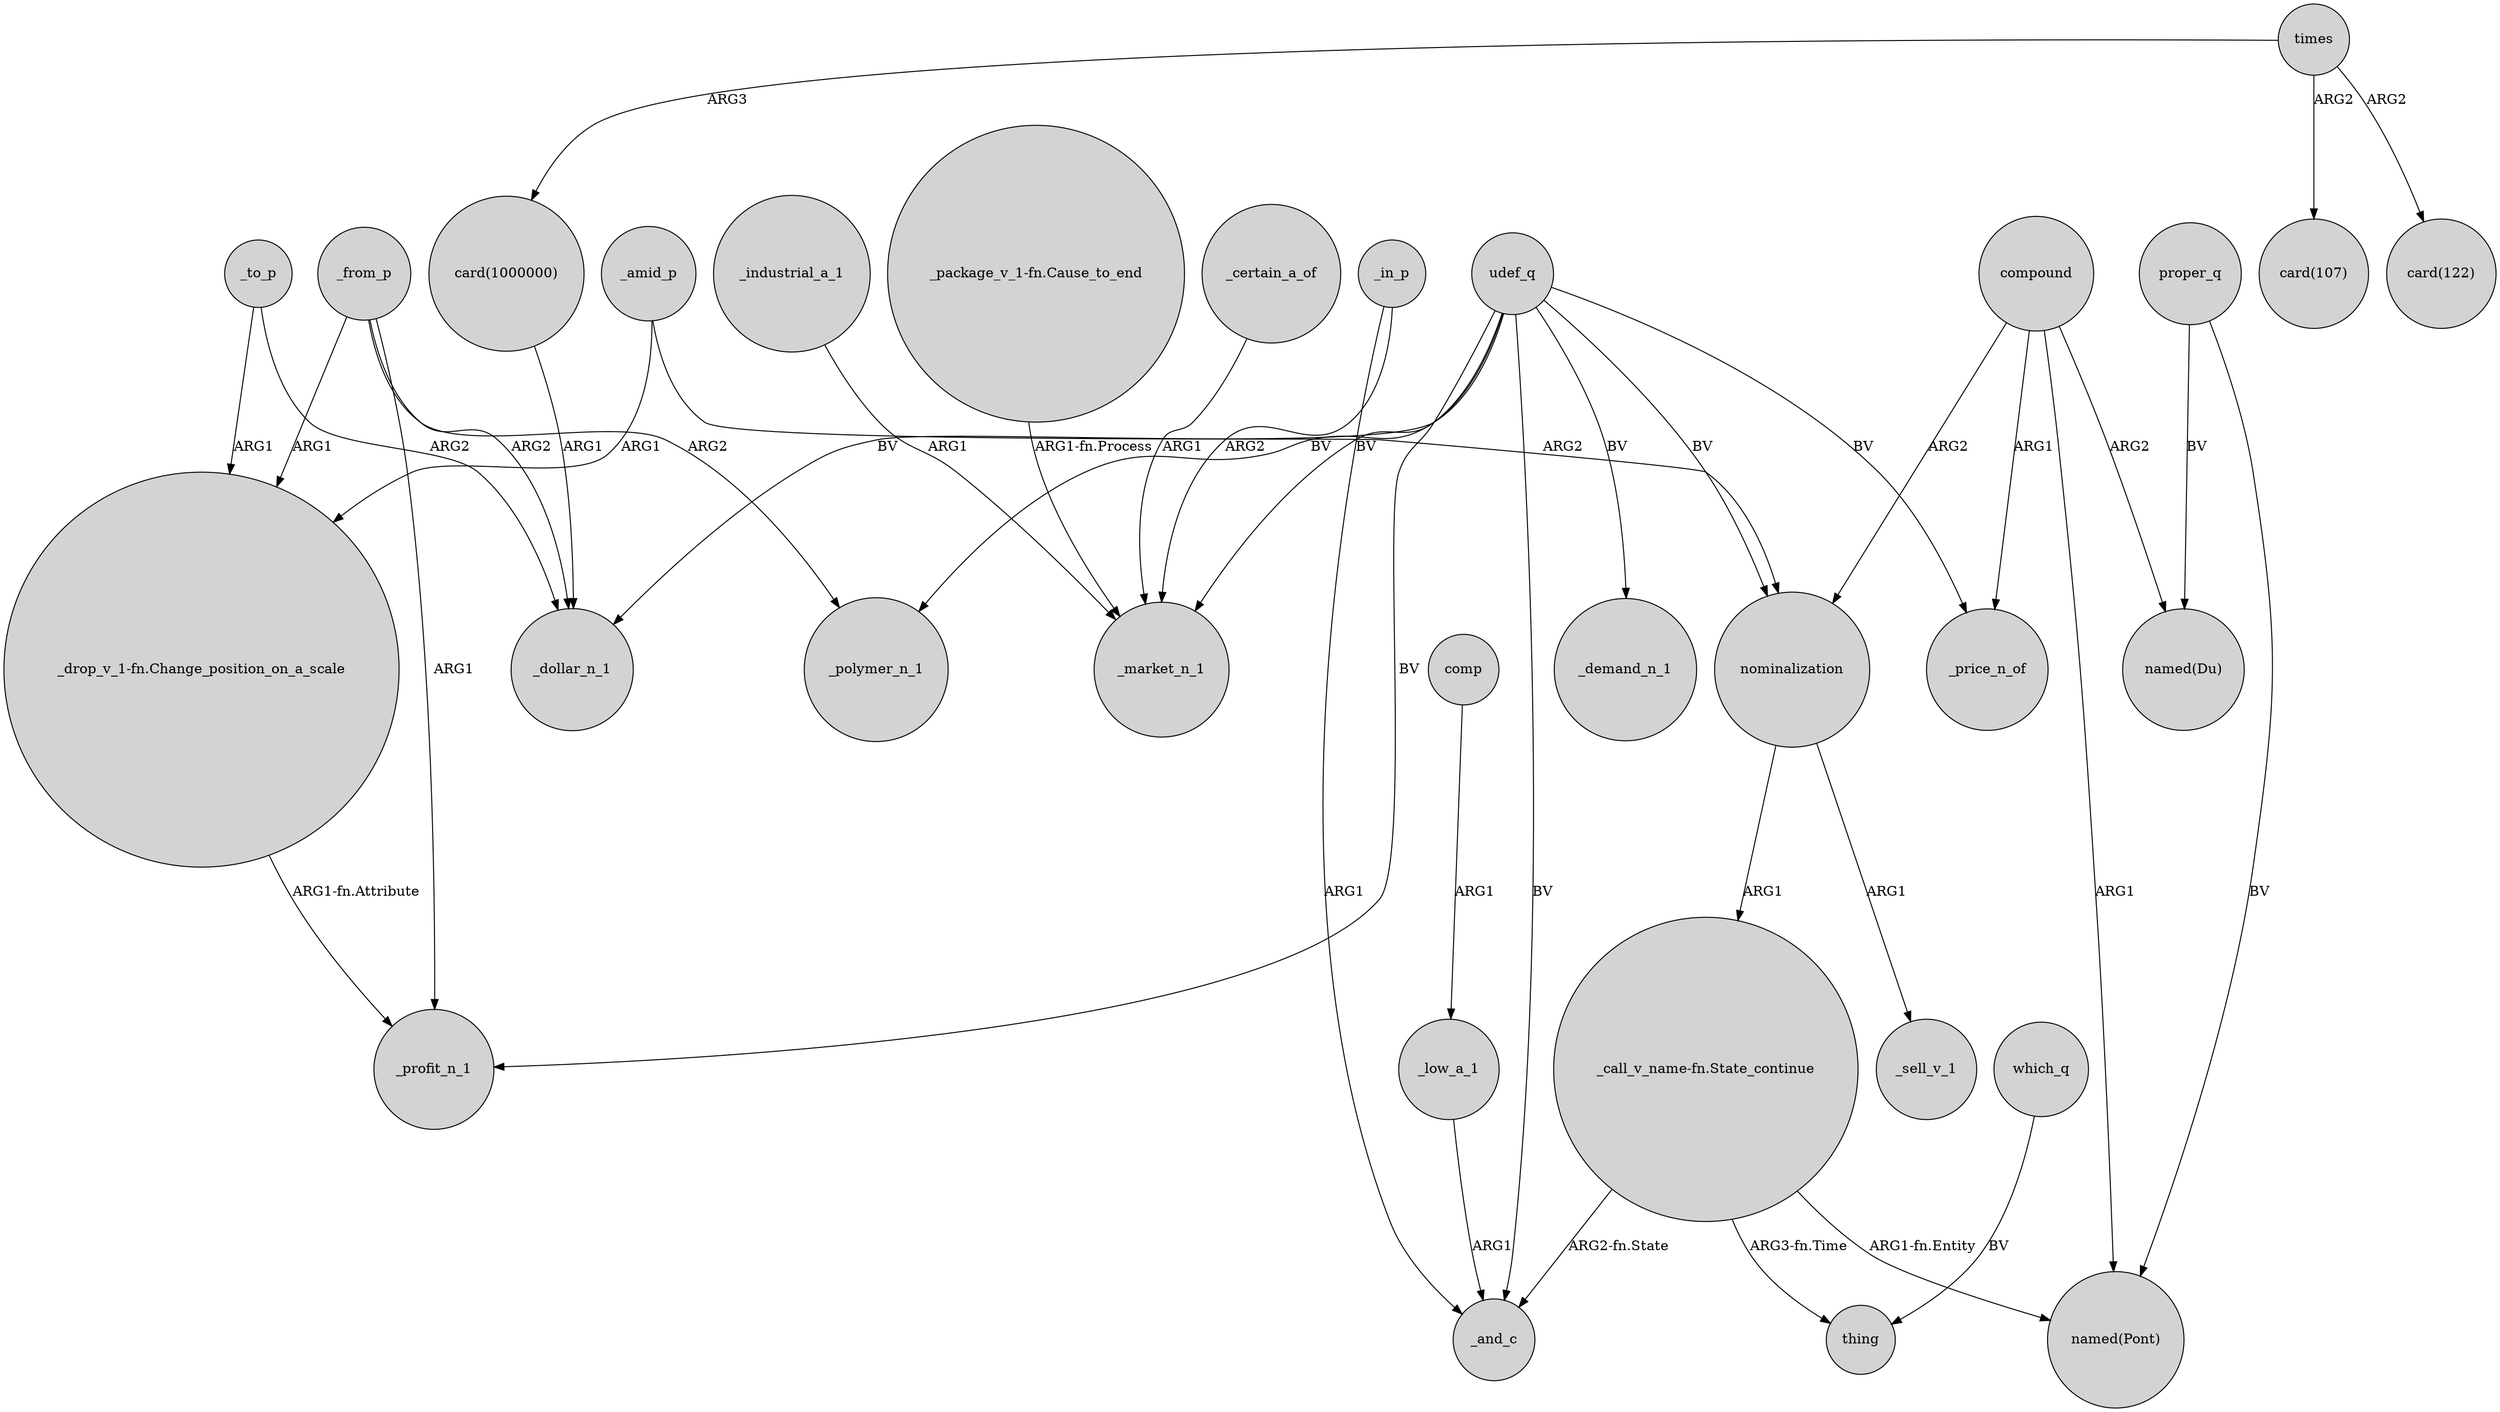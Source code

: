 digraph {
	node [shape=circle style=filled]
	_amid_p -> "_drop_v_1-fn.Change_position_on_a_scale" [label=ARG1]
	compound -> "named(Du)" [label=ARG2]
	udef_q -> _market_n_1 [label=BV]
	comp -> _low_a_1 [label=ARG1]
	_in_p -> _and_c [label=ARG1]
	_certain_a_of -> _market_n_1 [label=ARG1]
	udef_q -> _price_n_of [label=BV]
	"_call_v_name-fn.State_continue" -> thing [label="ARG3-fn.Time"]
	proper_q -> "named(Du)" [label=BV]
	_low_a_1 -> _and_c [label=ARG1]
	"_call_v_name-fn.State_continue" -> _and_c [label="ARG2-fn.State"]
	udef_q -> nominalization [label=BV]
	_industrial_a_1 -> _market_n_1 [label=ARG1]
	which_q -> thing [label=BV]
	times -> "card(1000000)" [label=ARG3]
	udef_q -> _profit_n_1 [label=BV]
	_to_p -> _dollar_n_1 [label=ARG2]
	_amid_p -> nominalization [label=ARG2]
	udef_q -> _and_c [label=BV]
	compound -> "named(Pont)" [label=ARG1]
	compound -> nominalization [label=ARG2]
	proper_q -> "named(Pont)" [label=BV]
	udef_q -> _polymer_n_1 [label=BV]
	_in_p -> _market_n_1 [label=ARG2]
	_from_p -> "_drop_v_1-fn.Change_position_on_a_scale" [label=ARG1]
	"_package_v_1-fn.Cause_to_end" -> _market_n_1 [label="ARG1-fn.Process"]
	"_call_v_name-fn.State_continue" -> "named(Pont)" [label="ARG1-fn.Entity"]
	"_drop_v_1-fn.Change_position_on_a_scale" -> _profit_n_1 [label="ARG1-fn.Attribute"]
	_to_p -> "_drop_v_1-fn.Change_position_on_a_scale" [label=ARG1]
	udef_q -> _demand_n_1 [label=BV]
	udef_q -> _dollar_n_1 [label=BV]
	"card(1000000)" -> _dollar_n_1 [label=ARG1]
	_from_p -> _polymer_n_1 [label=ARG2]
	nominalization -> _sell_v_1 [label=ARG1]
	times -> "card(107)" [label=ARG2]
	times -> "card(122)" [label=ARG2]
	nominalization -> "_call_v_name-fn.State_continue" [label=ARG1]
	compound -> _price_n_of [label=ARG1]
	_from_p -> _dollar_n_1 [label=ARG2]
	_from_p -> _profit_n_1 [label=ARG1]
}
